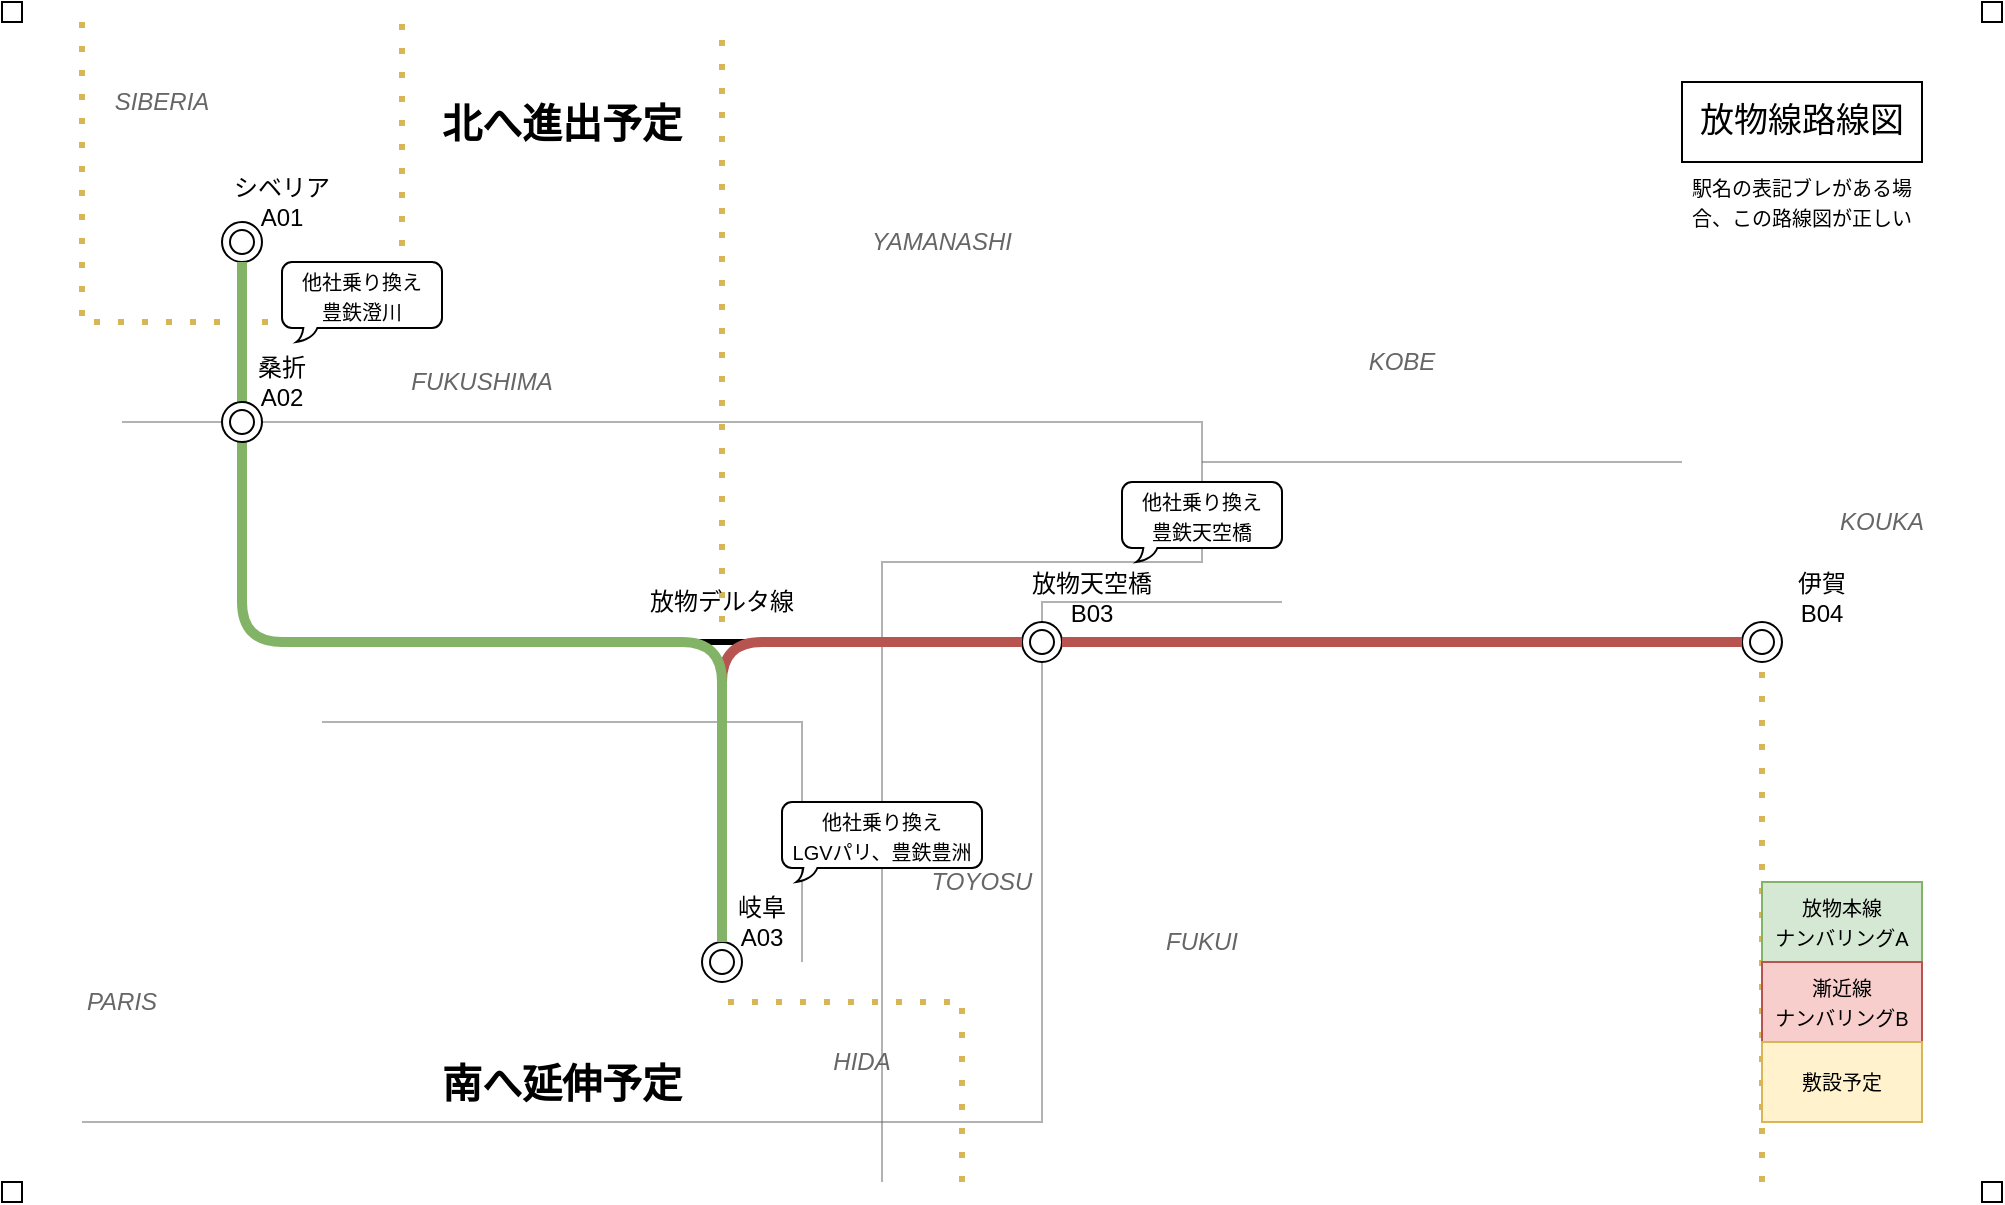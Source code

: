 <mxfile version="24.7.1" type="github" pages="4">
  <diagram name="ページ1" id="QaieerKhkq7__LM671Lb">
    <mxGraphModel dx="882" dy="716" grid="1" gridSize="10" guides="1" tooltips="1" connect="1" arrows="1" fold="1" page="1" pageScale="1" pageWidth="1000" pageHeight="600" math="0" shadow="0">
      <root>
        <mxCell id="0" />
        <mxCell id="1" parent="0" />
        <mxCell id="_-JahNs_lrvByxF3Jcth-1" value="" style="endArrow=none;dashed=1;html=1;dashPattern=1 3;strokeWidth=3;rounded=0;fillColor=#fff2cc;strokeColor=#d6b656;" parent="1" edge="1">
          <mxGeometry width="50" height="50" relative="1" as="geometry">
            <mxPoint x="880" y="590" as="sourcePoint" />
            <mxPoint x="880" y="320" as="targetPoint" />
          </mxGeometry>
        </mxCell>
        <mxCell id="R3fqboOcB1MEgXBpDGtV-14" value="" style="endArrow=none;html=1;strokeWidth=1;rounded=0;fillColor=#f5f5f5;strokeColor=#666666;opacity=50;" parent="1" edge="1">
          <mxGeometry width="50" height="50" relative="1" as="geometry">
            <mxPoint x="440" y="590" as="sourcePoint" />
            <mxPoint x="60" y="210" as="targetPoint" />
            <Array as="points">
              <mxPoint x="440" y="280" />
              <mxPoint x="600" y="280" />
              <mxPoint x="600" y="210" />
            </Array>
          </mxGeometry>
        </mxCell>
        <mxCell id="R3fqboOcB1MEgXBpDGtV-12" value="" style="endArrow=none;html=1;strokeWidth=1;rounded=0;fillColor=#f5f5f5;strokeColor=#666666;opacity=50;" parent="1" edge="1">
          <mxGeometry width="50" height="50" relative="1" as="geometry">
            <mxPoint x="400" y="480" as="sourcePoint" />
            <mxPoint x="160" y="360" as="targetPoint" />
            <Array as="points">
              <mxPoint x="400" y="360" />
            </Array>
          </mxGeometry>
        </mxCell>
        <mxCell id="R3fqboOcB1MEgXBpDGtV-16" value="" style="endArrow=none;html=1;strokeWidth=1;rounded=0;fillColor=#f5f5f5;strokeColor=#666666;opacity=50;" parent="1" edge="1">
          <mxGeometry width="50" height="50" relative="1" as="geometry">
            <mxPoint x="40" y="560" as="sourcePoint" />
            <mxPoint x="640" y="300" as="targetPoint" />
            <Array as="points">
              <mxPoint x="520" y="560" />
              <mxPoint x="520" y="300" />
            </Array>
          </mxGeometry>
        </mxCell>
        <mxCell id="SqQYFrkd0iO5lQTSalbu-2" value="" style="ellipse;shape=doubleEllipse;whiteSpace=wrap;html=1;aspect=fixed;" parent="1" vertex="1">
          <mxGeometry x="350" y="470" width="20" height="20" as="geometry" />
        </mxCell>
        <mxCell id="SqQYFrkd0iO5lQTSalbu-1" value="" style="ellipse;shape=doubleEllipse;whiteSpace=wrap;html=1;aspect=fixed;" parent="1" vertex="1">
          <mxGeometry x="110" y="110" width="20" height="20" as="geometry" />
        </mxCell>
        <mxCell id="SqQYFrkd0iO5lQTSalbu-4" value="" style="ellipse;shape=doubleEllipse;whiteSpace=wrap;html=1;aspect=fixed;" parent="1" vertex="1">
          <mxGeometry x="870" y="310" width="20" height="20" as="geometry" />
        </mxCell>
        <mxCell id="SqQYFrkd0iO5lQTSalbu-7" value="" style="ellipse;shape=doubleEllipse;whiteSpace=wrap;html=1;aspect=fixed;" parent="1" vertex="1">
          <mxGeometry x="510" y="310" width="20" height="20" as="geometry" />
        </mxCell>
        <mxCell id="SqQYFrkd0iO5lQTSalbu-10" value="" style="endArrow=none;html=1;rounded=0;entryX=0;entryY=0.5;entryDx=0;entryDy=0;exitX=1;exitY=0.5;exitDx=0;exitDy=0;fillColor=#f8cecc;strokeColor=#b85450;strokeWidth=5;" parent="1" source="SqQYFrkd0iO5lQTSalbu-7" target="SqQYFrkd0iO5lQTSalbu-4" edge="1">
          <mxGeometry width="50" height="50" relative="1" as="geometry">
            <mxPoint x="600" y="390" as="sourcePoint" />
            <mxPoint x="650" y="340" as="targetPoint" />
          </mxGeometry>
        </mxCell>
        <mxCell id="SqQYFrkd0iO5lQTSalbu-14" value="&lt;div&gt;シベリア&lt;br&gt;&lt;/div&gt;A01" style="text;html=1;align=center;verticalAlign=middle;whiteSpace=wrap;rounded=0;" parent="1" vertex="1">
          <mxGeometry x="110" y="80" width="60" height="40" as="geometry" />
        </mxCell>
        <mxCell id="SqQYFrkd0iO5lQTSalbu-15" value="&lt;div&gt;岐阜&lt;/div&gt;A03" style="text;html=1;align=center;verticalAlign=middle;whiteSpace=wrap;rounded=0;" parent="1" vertex="1">
          <mxGeometry x="350" y="440" width="60" height="40" as="geometry" />
        </mxCell>
        <mxCell id="SqQYFrkd0iO5lQTSalbu-16" value="&lt;div&gt;放物天空橋&lt;/div&gt;B03" style="text;html=1;align=center;verticalAlign=middle;whiteSpace=wrap;rounded=0;" parent="1" vertex="1">
          <mxGeometry x="510" y="280" width="70" height="35" as="geometry" />
        </mxCell>
        <mxCell id="SqQYFrkd0iO5lQTSalbu-17" value="&lt;div&gt;伊賀&lt;br&gt;&lt;/div&gt;B04" style="text;html=1;align=center;verticalAlign=middle;whiteSpace=wrap;rounded=0;" parent="1" vertex="1">
          <mxGeometry x="870" y="280" width="80" height="35" as="geometry" />
        </mxCell>
        <mxCell id="SqQYFrkd0iO5lQTSalbu-18" value="&lt;div&gt;&lt;font style=&quot;font-size: 10px;&quot;&gt;放物本線&lt;/font&gt;&lt;/div&gt;&lt;div&gt;&lt;font style=&quot;font-size: 10px;&quot;&gt;ナンバリングA&lt;/font&gt;&lt;br&gt;&lt;/div&gt;" style="text;html=1;align=center;verticalAlign=middle;whiteSpace=wrap;rounded=0;fillColor=#d5e8d4;strokeColor=#82b366;" parent="1" vertex="1">
          <mxGeometry x="880" y="440" width="80" height="40" as="geometry" />
        </mxCell>
        <mxCell id="SqQYFrkd0iO5lQTSalbu-19" value="&lt;div&gt;&lt;font style=&quot;font-size: 10px;&quot;&gt;漸近線&lt;/font&gt;&lt;/div&gt;&lt;div&gt;&lt;font style=&quot;font-size: 10px;&quot;&gt;ナンバリングB&lt;/font&gt;&lt;/div&gt;" style="text;html=1;align=center;verticalAlign=middle;whiteSpace=wrap;rounded=0;fillColor=#f8cecc;strokeColor=#b85450;" parent="1" vertex="1">
          <mxGeometry x="880" y="480" width="80" height="40" as="geometry" />
        </mxCell>
        <mxCell id="SqQYFrkd0iO5lQTSalbu-20" value="&lt;font style=&quot;font-size: 17px;&quot;&gt;放物線路線図&lt;/font&gt;" style="rounded=0;whiteSpace=wrap;html=1;" parent="1" vertex="1">
          <mxGeometry x="840" y="40" width="120" height="40" as="geometry" />
        </mxCell>
        <mxCell id="SqQYFrkd0iO5lQTSalbu-24" value="" style="endArrow=none;html=1;rounded=0;strokeWidth=3;entryX=0;entryY=0.5;entryDx=0;entryDy=0;" parent="1" target="SqQYFrkd0iO5lQTSalbu-7" edge="1">
          <mxGeometry width="50" height="50" relative="1" as="geometry">
            <mxPoint x="220" y="320" as="sourcePoint" />
            <mxPoint x="305" y="319.55" as="targetPoint" />
          </mxGeometry>
        </mxCell>
        <mxCell id="SqQYFrkd0iO5lQTSalbu-25" value="&lt;font style=&quot;font-size: 20px;&quot;&gt;&lt;b&gt;北へ進出予定&lt;/b&gt;&lt;/font&gt;" style="text;html=1;align=center;verticalAlign=middle;whiteSpace=wrap;rounded=0;" parent="1" vertex="1">
          <mxGeometry x="200" y="40" width="160" height="40" as="geometry" />
        </mxCell>
        <mxCell id="FIMSJZMJo0aLoId7ApQQ-7" value="" style="endArrow=none;html=1;rounded=0;exitX=0.5;exitY=0;exitDx=0;exitDy=0;fillColor=#f8cecc;strokeColor=#b85450;strokeWidth=5;curved=1;" parent="1" source="SqQYFrkd0iO5lQTSalbu-2" edge="1">
          <mxGeometry width="50" height="50" relative="1" as="geometry">
            <mxPoint x="300" y="400" as="sourcePoint" />
            <mxPoint x="510" y="320" as="targetPoint" />
            <Array as="points">
              <mxPoint x="360" y="360" />
              <mxPoint x="360" y="320" />
              <mxPoint x="400" y="320" />
            </Array>
          </mxGeometry>
        </mxCell>
        <mxCell id="SqQYFrkd0iO5lQTSalbu-22" value="" style="endArrow=none;html=1;rounded=0;fillColor=#d5e8d4;strokeColor=#82b366;strokeWidth=5;exitX=0.5;exitY=1;exitDx=0;exitDy=0;entryX=0.5;entryY=0;entryDx=0;entryDy=0;curved=1;" parent="1" source="Q39rQbwI4uNKiLoWqvps-1" target="SqQYFrkd0iO5lQTSalbu-2" edge="1">
          <mxGeometry width="50" height="50" relative="1" as="geometry">
            <mxPoint x="190" y="345" as="sourcePoint" />
            <mxPoint x="240" y="295" as="targetPoint" />
            <Array as="points">
              <mxPoint x="120" y="280" />
              <mxPoint x="120" y="320" />
              <mxPoint x="160" y="320" />
              <mxPoint x="320" y="320" />
              <mxPoint x="360" y="320" />
              <mxPoint x="360" y="360" />
            </Array>
          </mxGeometry>
        </mxCell>
        <mxCell id="FIMSJZMJo0aLoId7ApQQ-8" value="" style="endArrow=none;dashed=1;html=1;dashPattern=1 3;strokeWidth=3;rounded=0;fillColor=#fff2cc;strokeColor=#d6b656;" parent="1" edge="1">
          <mxGeometry width="50" height="50" relative="1" as="geometry">
            <mxPoint x="360" y="310" as="sourcePoint" />
            <mxPoint x="360" y="10" as="targetPoint" />
          </mxGeometry>
        </mxCell>
        <mxCell id="FIMSJZMJo0aLoId7ApQQ-9" value="" style="endArrow=none;dashed=1;html=1;dashPattern=1 3;strokeWidth=3;rounded=0;fillColor=#fff2cc;strokeColor=#d6b656;" parent="1" edge="1">
          <mxGeometry width="50" height="50" relative="1" as="geometry">
            <mxPoint x="480" y="590" as="sourcePoint" />
            <mxPoint x="360" y="500" as="targetPoint" />
            <Array as="points">
              <mxPoint x="480" y="500" />
            </Array>
          </mxGeometry>
        </mxCell>
        <mxCell id="FIMSJZMJo0aLoId7ApQQ-10" value="" style="endArrow=none;dashed=1;html=1;dashPattern=1 3;strokeWidth=3;rounded=0;fillColor=#fff2cc;strokeColor=#d6b656;" parent="1" edge="1">
          <mxGeometry width="50" height="50" relative="1" as="geometry">
            <mxPoint x="40" y="10" as="sourcePoint" />
            <mxPoint x="200" y="10" as="targetPoint" />
            <Array as="points">
              <mxPoint x="40" y="160" />
              <mxPoint x="200" y="160" />
            </Array>
          </mxGeometry>
        </mxCell>
        <mxCell id="FIMSJZMJo0aLoId7ApQQ-11" value="&lt;font style=&quot;font-size: 10px;&quot;&gt;敷設予定&lt;/font&gt;" style="text;html=1;align=center;verticalAlign=middle;whiteSpace=wrap;rounded=0;fillColor=#fff2cc;strokeColor=#d6b656;" parent="1" vertex="1">
          <mxGeometry x="880" y="520" width="80" height="40" as="geometry" />
        </mxCell>
        <mxCell id="FIMSJZMJo0aLoId7ApQQ-12" value="" style="rounded=0;whiteSpace=wrap;html=1;" parent="1" vertex="1">
          <mxGeometry width="10" height="10" as="geometry" />
        </mxCell>
        <mxCell id="FIMSJZMJo0aLoId7ApQQ-13" value="" style="rounded=0;whiteSpace=wrap;html=1;" parent="1" vertex="1">
          <mxGeometry y="590" width="10" height="10" as="geometry" />
        </mxCell>
        <mxCell id="FIMSJZMJo0aLoId7ApQQ-14" value="" style="rounded=0;whiteSpace=wrap;html=1;" parent="1" vertex="1">
          <mxGeometry x="990" y="590" width="10" height="10" as="geometry" />
        </mxCell>
        <mxCell id="FIMSJZMJo0aLoId7ApQQ-15" value="" style="rounded=0;whiteSpace=wrap;html=1;" parent="1" vertex="1">
          <mxGeometry x="990" width="10" height="10" as="geometry" />
        </mxCell>
        <mxCell id="Q39rQbwI4uNKiLoWqvps-2" value="" style="endArrow=none;html=1;rounded=0;fillColor=#d5e8d4;strokeColor=#82b366;strokeWidth=5;exitX=0.5;exitY=1;exitDx=0;exitDy=0;entryX=0.5;entryY=0;entryDx=0;entryDy=0;curved=1;" parent="1" source="SqQYFrkd0iO5lQTSalbu-1" target="Q39rQbwI4uNKiLoWqvps-1" edge="1">
          <mxGeometry width="50" height="50" relative="1" as="geometry">
            <mxPoint x="120" y="130" as="sourcePoint" />
            <mxPoint x="360" y="470" as="targetPoint" />
            <Array as="points" />
          </mxGeometry>
        </mxCell>
        <mxCell id="Q39rQbwI4uNKiLoWqvps-1" value="" style="ellipse;shape=doubleEllipse;whiteSpace=wrap;html=1;aspect=fixed;" parent="1" vertex="1">
          <mxGeometry x="110" y="200" width="20" height="20" as="geometry" />
        </mxCell>
        <mxCell id="Q39rQbwI4uNKiLoWqvps-3" value="&lt;div&gt;桑折&lt;br&gt;&lt;/div&gt;A02" style="text;html=1;align=center;verticalAlign=middle;whiteSpace=wrap;rounded=0;" parent="1" vertex="1">
          <mxGeometry x="110" y="170" width="60" height="40" as="geometry" />
        </mxCell>
        <mxCell id="J4DxMuI-LyXr6t9e-6Cl-1" value="放物デルタ線" style="text;html=1;align=center;verticalAlign=middle;whiteSpace=wrap;rounded=0;" parent="1" vertex="1">
          <mxGeometry x="320" y="285" width="80" height="30" as="geometry" />
        </mxCell>
        <mxCell id="J4DxMuI-LyXr6t9e-6Cl-2" value="&lt;font style=&quot;font-size: 10px;&quot;&gt;駅名の表記ブレがある場合、この路線図が正しい&lt;/font&gt;" style="text;html=1;align=center;verticalAlign=middle;whiteSpace=wrap;rounded=0;" parent="1" vertex="1">
          <mxGeometry x="840" y="80" width="120" height="40" as="geometry" />
        </mxCell>
        <mxCell id="J4DxMuI-LyXr6t9e-6Cl-3" value="&lt;font size=&quot;1&quot;&gt;&lt;b style=&quot;font-size: 20px;&quot;&gt;南へ延伸予定&lt;/b&gt;&lt;/font&gt;" style="text;html=1;align=center;verticalAlign=middle;whiteSpace=wrap;rounded=0;" parent="1" vertex="1">
          <mxGeometry x="200" y="520" width="160" height="40" as="geometry" />
        </mxCell>
        <mxCell id="R3fqboOcB1MEgXBpDGtV-9" value="&lt;div&gt;&lt;font size=&quot;1&quot;&gt;他社乗り換え&lt;/font&gt;&lt;/div&gt;&lt;div&gt;&lt;font size=&quot;1&quot;&gt;LGVパリ、&lt;/font&gt;&lt;font size=&quot;1&quot;&gt;豊鉄&lt;/font&gt;&lt;font size=&quot;1&quot;&gt;豊洲&lt;br&gt;&lt;/font&gt;&lt;/div&gt;" style="whiteSpace=wrap;html=1;shape=mxgraph.basic.roundRectCallout;dx=14.17;dy=7;size=5;boundedLbl=1;" parent="1" vertex="1">
          <mxGeometry x="390" y="400" width="100" height="40" as="geometry" />
        </mxCell>
        <mxCell id="R3fqboOcB1MEgXBpDGtV-8" value="&lt;div&gt;&lt;font size=&quot;1&quot;&gt;他社&lt;/font&gt;&lt;font size=&quot;1&quot;&gt;乗&lt;/font&gt;&lt;font size=&quot;1&quot;&gt;り換え&lt;/font&gt;&lt;/div&gt;&lt;div&gt;&lt;font size=&quot;1&quot;&gt;豊鉄天空橋&lt;br&gt;&lt;/font&gt;&lt;/div&gt;" style="whiteSpace=wrap;html=1;shape=mxgraph.basic.roundRectCallout;dx=14.17;dy=7;size=5;boundedLbl=1;" parent="1" vertex="1">
          <mxGeometry x="560" y="240" width="80" height="40" as="geometry" />
        </mxCell>
        <mxCell id="R3fqboOcB1MEgXBpDGtV-15" value="" style="endArrow=none;html=1;strokeWidth=1;rounded=0;fillColor=#f5f5f5;strokeColor=#666666;opacity=50;" parent="1" edge="1">
          <mxGeometry width="50" height="50" relative="1" as="geometry">
            <mxPoint x="600" y="230" as="sourcePoint" />
            <mxPoint x="840" y="230" as="targetPoint" />
          </mxGeometry>
        </mxCell>
        <mxCell id="R3fqboOcB1MEgXBpDGtV-19" value="&lt;i&gt;&lt;font color=&quot;#666666&quot;&gt;FUKUI&lt;/font&gt;&lt;/i&gt;" style="text;html=1;align=center;verticalAlign=middle;whiteSpace=wrap;rounded=0;" parent="1" vertex="1">
          <mxGeometry x="560" y="460" width="80" height="20" as="geometry" />
        </mxCell>
        <mxCell id="R3fqboOcB1MEgXBpDGtV-22" value="&lt;font color=&quot;#666666&quot;&gt;&lt;i&gt;SIBERIA&lt;/i&gt;&lt;/font&gt;" style="text;html=1;align=center;verticalAlign=middle;whiteSpace=wrap;rounded=0;" parent="1" vertex="1">
          <mxGeometry x="40" y="40" width="80" height="20" as="geometry" />
        </mxCell>
        <mxCell id="R3fqboOcB1MEgXBpDGtV-26" value="&lt;font color=&quot;#666666&quot;&gt;&lt;i&gt;KOBE&lt;/i&gt;&lt;/font&gt;" style="text;html=1;align=center;verticalAlign=middle;whiteSpace=wrap;rounded=0;" parent="1" vertex="1">
          <mxGeometry x="660" y="170" width="80" height="20" as="geometry" />
        </mxCell>
        <mxCell id="R3fqboOcB1MEgXBpDGtV-27" value="&lt;font color=&quot;#666666&quot;&gt;&lt;i&gt;FUKUSHIMA&lt;/i&gt;&lt;/font&gt;" style="text;html=1;align=center;verticalAlign=middle;whiteSpace=wrap;rounded=0;" parent="1" vertex="1">
          <mxGeometry x="200" y="180" width="80" height="20" as="geometry" />
        </mxCell>
        <mxCell id="82oU8m-mU8-nAYUcE6YX-1" value="&lt;font color=&quot;#666666&quot;&gt;&lt;i&gt;HIDA&lt;/i&gt;&lt;/font&gt;" style="text;html=1;align=center;verticalAlign=middle;whiteSpace=wrap;rounded=0;" parent="1" vertex="1">
          <mxGeometry x="390" y="520" width="80" height="20" as="geometry" />
        </mxCell>
        <mxCell id="82oU8m-mU8-nAYUcE6YX-4" value="&lt;font color=&quot;#666666&quot;&gt;&lt;i&gt;TOYOSU&lt;/i&gt;&lt;/font&gt;" style="text;html=1;align=center;verticalAlign=middle;whiteSpace=wrap;rounded=0;" parent="1" vertex="1">
          <mxGeometry x="450" y="430" width="80" height="20" as="geometry" />
        </mxCell>
        <mxCell id="NOJw9FG4yetDYjDhJAL9-1" value="&lt;div&gt;&lt;font size=&quot;1&quot;&gt;他社&lt;/font&gt;&lt;font size=&quot;1&quot;&gt;乗&lt;/font&gt;&lt;font size=&quot;1&quot;&gt;り換え&lt;/font&gt;&lt;/div&gt;&lt;div&gt;&lt;font size=&quot;1&quot;&gt;豊鉄澄川&lt;/font&gt;&lt;/div&gt;" style="whiteSpace=wrap;html=1;shape=mxgraph.basic.roundRectCallout;dx=14.17;dy=7;size=5;boundedLbl=1;" parent="1" vertex="1">
          <mxGeometry x="140" y="130" width="80" height="40" as="geometry" />
        </mxCell>
        <mxCell id="DWD2UvIaVbG-8XY5Nkfv-1" value="&lt;font color=&quot;#666666&quot;&gt;&lt;i&gt;KOUKA&lt;/i&gt;&lt;/font&gt;" style="text;html=1;align=center;verticalAlign=middle;whiteSpace=wrap;rounded=0;" parent="1" vertex="1">
          <mxGeometry x="900" y="250" width="80" height="20" as="geometry" />
        </mxCell>
        <mxCell id="DWD2UvIaVbG-8XY5Nkfv-2" value="&lt;font color=&quot;#666666&quot;&gt;&lt;i&gt;PARIS&lt;br&gt;&lt;/i&gt;&lt;/font&gt;" style="text;html=1;align=center;verticalAlign=middle;whiteSpace=wrap;rounded=0;" parent="1" vertex="1">
          <mxGeometry x="20" y="490" width="80" height="20" as="geometry" />
        </mxCell>
        <mxCell id="DWD2UvIaVbG-8XY5Nkfv-5" value="&lt;font color=&quot;#666666&quot;&gt;&lt;i&gt;YAMANASHI&lt;/i&gt;&lt;/font&gt;" style="text;html=1;align=center;verticalAlign=middle;whiteSpace=wrap;rounded=0;" parent="1" vertex="1">
          <mxGeometry x="430" y="110" width="80" height="20" as="geometry" />
        </mxCell>
      </root>
    </mxGraphModel>
  </diagram>
  <diagram id="wAnHfWNqVOHp3cAsCT1M" name="ページ2">
    <mxGraphModel dx="1193" dy="206" grid="1" gridSize="10" guides="1" tooltips="1" connect="1" arrows="1" fold="1" page="1" pageScale="1" pageWidth="1000" pageHeight="600" math="0" shadow="0">
      <root>
        <mxCell id="0" />
        <mxCell id="1" parent="0" />
        <mxCell id="9qsMBOMVa98M0Bx4w4BY-1" value="" style="rounded=0;whiteSpace=wrap;html=1;" vertex="1" parent="1">
          <mxGeometry y="1190" width="10" height="10" as="geometry" />
        </mxCell>
        <mxCell id="9qsMBOMVa98M0Bx4w4BY-2" value="" style="rounded=0;whiteSpace=wrap;html=1;" vertex="1" parent="1">
          <mxGeometry x="990" y="1190" width="10" height="10" as="geometry" />
        </mxCell>
        <mxCell id="9qsMBOMVa98M0Bx4w4BY-3" value="&lt;div&gt;普通&lt;/div&gt;&lt;div&gt;LOCAL&lt;br&gt;&lt;/div&gt;" style="text;html=1;align=center;verticalAlign=middle;whiteSpace=wrap;rounded=0;fillColor=#dae8fc;strokeColor=#6c8ebf;" vertex="1" parent="1">
          <mxGeometry x="880" y="1120" width="80" height="40" as="geometry" />
        </mxCell>
        <mxCell id="9qsMBOMVa98M0Bx4w4BY-4" value="&lt;div&gt;快速&lt;/div&gt;&lt;div&gt;LAPID&lt;br&gt;&lt;/div&gt;" style="text;html=1;align=center;verticalAlign=middle;whiteSpace=wrap;rounded=0;fillColor=#ffe6cc;strokeColor=#d79b00;" vertex="1" parent="1">
          <mxGeometry x="880" y="1080" width="80" height="40" as="geometry" />
        </mxCell>
        <mxCell id="9qsMBOMVa98M0Bx4w4BY-5" value="" style="endArrow=none;html=1;rounded=0;fillColor=#dae8fc;strokeColor=#6c8ebf;strokeWidth=5;" edge="1" parent="1">
          <mxGeometry width="50" height="50" relative="1" as="geometry">
            <mxPoint x="160" y="737.5" as="sourcePoint" />
            <mxPoint x="920" y="737.5" as="targetPoint" />
          </mxGeometry>
        </mxCell>
        <mxCell id="9qsMBOMVa98M0Bx4w4BY-6" value="" style="endArrow=none;html=1;rounded=0;fillColor=#ffe6cc;strokeColor=#d79b00;strokeWidth=5;" edge="1" parent="1">
          <mxGeometry width="50" height="50" relative="1" as="geometry">
            <mxPoint x="160" y="779.23" as="sourcePoint" />
            <mxPoint x="920" y="779.23" as="targetPoint" />
          </mxGeometry>
        </mxCell>
        <mxCell id="9qsMBOMVa98M0Bx4w4BY-7" value="&lt;div&gt;&lt;font style=&quot;font-size: 10px;&quot;&gt;放&lt;/font&gt;&lt;/div&gt;&lt;div&gt;&lt;font style=&quot;font-size: 10px;&quot;&gt;物&lt;/font&gt;&lt;/div&gt;&lt;div&gt;&lt;font style=&quot;font-size: 10px;&quot;&gt;本&lt;/font&gt;&lt;/div&gt;&lt;div&gt;&lt;font style=&quot;font-size: 10px;&quot;&gt;線&lt;/font&gt;&lt;/div&gt;" style="text;html=1;align=center;verticalAlign=middle;whiteSpace=wrap;rounded=0;fillColor=#d5e8d4;strokeColor=#82b366;" vertex="1" parent="1">
          <mxGeometry x="80" y="720" width="40" height="80" as="geometry" />
        </mxCell>
        <mxCell id="9qsMBOMVa98M0Bx4w4BY-8" value="&lt;div&gt;&lt;font style=&quot;font-size: 10px;&quot;&gt;漸&lt;/font&gt;&lt;/div&gt;&lt;div&gt;&lt;font style=&quot;font-size: 10px;&quot;&gt;近&lt;/font&gt;&lt;/div&gt;&lt;div&gt;&lt;font style=&quot;font-size: 10px;&quot;&gt;線&lt;/font&gt;&lt;/div&gt;" style="text;html=1;align=center;verticalAlign=middle;whiteSpace=wrap;rounded=0;fillColor=#f8cecc;strokeColor=#b85450;" vertex="1" parent="1">
          <mxGeometry x="80" y="840" width="40" height="80" as="geometry" />
        </mxCell>
        <mxCell id="9qsMBOMVa98M0Bx4w4BY-9" value="" style="endArrow=none;html=1;rounded=0;fillColor=#dae8fc;strokeColor=#6c8ebf;strokeWidth=5;" edge="1" parent="1">
          <mxGeometry width="50" height="50" relative="1" as="geometry">
            <mxPoint x="440" y="737.5" as="sourcePoint" />
            <mxPoint x="920" y="896.5" as="targetPoint" />
            <Array as="points">
              <mxPoint x="600" y="896.5" />
            </Array>
          </mxGeometry>
        </mxCell>
        <mxCell id="9qsMBOMVa98M0Bx4w4BY-10" value="" style="endArrow=none;html=1;rounded=0;fillColor=#ffe6cc;strokeColor=#d79b00;strokeWidth=5;" edge="1" parent="1">
          <mxGeometry width="50" height="50" relative="1" as="geometry">
            <mxPoint x="440" y="780" as="sourcePoint" />
            <mxPoint x="920" y="939" as="targetPoint" />
            <Array as="points">
              <mxPoint x="600" y="939" />
            </Array>
          </mxGeometry>
        </mxCell>
        <mxCell id="9qsMBOMVa98M0Bx4w4BY-11" value="" style="rounded=1;whiteSpace=wrap;html=1;fillColor=#B3B3B3;arcSize=50;strokeWidth=5;" vertex="1" parent="1">
          <mxGeometry x="905" y="720" width="30" height="80" as="geometry" />
        </mxCell>
        <mxCell id="9qsMBOMVa98M0Bx4w4BY-12" value="" style="rounded=1;whiteSpace=wrap;html=1;fillColor=#B3B3B3;arcSize=50;strokeWidth=5;" vertex="1" parent="1">
          <mxGeometry x="905" y="880" width="30" height="80" as="geometry" />
        </mxCell>
        <mxCell id="9qsMBOMVa98M0Bx4w4BY-13" value="" style="rounded=1;whiteSpace=wrap;html=1;fillColor=#B3B3B3;arcSize=50;strokeWidth=5;" vertex="1" parent="1">
          <mxGeometry x="150" y="720" width="30" height="80" as="geometry" />
        </mxCell>
        <mxCell id="9qsMBOMVa98M0Bx4w4BY-14" value="" style="rounded=1;whiteSpace=wrap;html=1;fillColor=#B3B3B3;arcSize=50;strokeWidth=5;" vertex="1" parent="1">
          <mxGeometry x="660" y="880" width="30" height="80" as="geometry" />
        </mxCell>
        <mxCell id="9qsMBOMVa98M0Bx4w4BY-15" value="" style="rounded=1;whiteSpace=wrap;html=1;fillColor=#B3B3B3;arcSize=50;strokeWidth=5;" vertex="1" parent="1">
          <mxGeometry x="290" y="720" width="30" height="30" as="geometry" />
        </mxCell>
        <mxCell id="hwgrxbp9EYGtSFhaUP7p-1" value="" style="rounded=0;whiteSpace=wrap;html=1;" vertex="1" parent="1">
          <mxGeometry x="990" y="600" width="10" height="10" as="geometry" />
        </mxCell>
        <mxCell id="hwgrxbp9EYGtSFhaUP7p-2" value="" style="rounded=0;whiteSpace=wrap;html=1;" vertex="1" parent="1">
          <mxGeometry y="600" width="10" height="10" as="geometry" />
        </mxCell>
        <mxCell id="ORRFjI83GlQf2Nu-_G0w-1" value="&lt;font style=&quot;font-size: 17px;&quot;&gt;放物線路線図&lt;/font&gt;" style="rounded=0;whiteSpace=wrap;html=1;" vertex="1" parent="1">
          <mxGeometry x="840" y="640" width="120" height="40" as="geometry" />
        </mxCell>
      </root>
    </mxGraphModel>
  </diagram>
  <diagram id="Wgb4qFlITnx-oVtsgQht" name="ページ3">
    <mxGraphModel dx="1122" dy="759" grid="1" gridSize="10" guides="1" tooltips="1" connect="1" arrows="1" fold="1" page="1" pageScale="1" pageWidth="1000" pageHeight="600" math="0" shadow="0">
      <root>
        <mxCell id="0" />
        <mxCell id="1" parent="0" />
        <mxCell id="pBHfX6gQwnZ0v4XfCQ0y-1" value="&lt;font style=&quot;font-size: 17px;&quot;&gt;車両図鑑&lt;/font&gt;" style="rounded=0;whiteSpace=wrap;html=1;" vertex="1" parent="1">
          <mxGeometry x="840" y="40" width="120" height="40" as="geometry" />
        </mxCell>
      </root>
    </mxGraphModel>
  </diagram>
  <diagram id="-ta0jCwI5teGVeoNGKYj" name="ページ4">
    <mxGraphModel dx="1193" dy="806" grid="1" gridSize="10" guides="1" tooltips="1" connect="1" arrows="1" fold="1" page="1" pageScale="1" pageWidth="1000" pageHeight="600" math="0" shadow="0">
      <root>
        <mxCell id="0" />
        <mxCell id="1" parent="0" />
        <mxCell id="yEvLpKT0YjQegHBV_I7m-1" value="&lt;font style=&quot;font-size: 17px;&quot;&gt;放物規格&lt;/font&gt;" style="rounded=0;whiteSpace=wrap;html=1;" vertex="1" parent="1">
          <mxGeometry x="840" y="40" width="120" height="40" as="geometry" />
        </mxCell>
      </root>
    </mxGraphModel>
  </diagram>
</mxfile>
